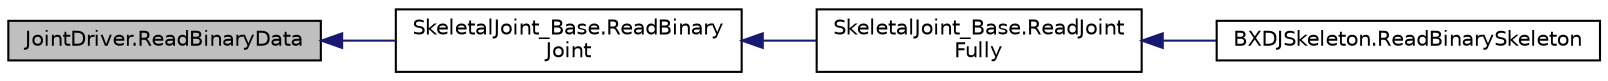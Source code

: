 digraph "JointDriver.ReadBinaryData"
{
  edge [fontname="Helvetica",fontsize="10",labelfontname="Helvetica",labelfontsize="10"];
  node [fontname="Helvetica",fontsize="10",shape=record];
  rankdir="LR";
  Node27 [label="JointDriver.ReadBinaryData",height=0.2,width=0.4,color="black", fillcolor="grey75", style="filled", fontcolor="black"];
  Node27 -> Node28 [dir="back",color="midnightblue",fontsize="10",style="solid"];
  Node28 [label="SkeletalJoint_Base.ReadBinary\lJoint",height=0.2,width=0.4,color="black", fillcolor="white", style="filled",URL="$class_skeletal_joint___base.html#a7f71e5afc3b791ffed1bd040425737ef",tooltip="Reads the backing information for this joint from the input stream. "];
  Node28 -> Node29 [dir="back",color="midnightblue",fontsize="10",style="solid"];
  Node29 [label="SkeletalJoint_Base.ReadJoint\lFully",height=0.2,width=0.4,color="black", fillcolor="white", style="filled",URL="$class_skeletal_joint___base.html#ae9f8e31a56644eb92cb901a4587a3d24",tooltip="Identifies the type of a joint, creates an instance, and reads that joint from the given input stream..."];
  Node29 -> Node30 [dir="back",color="midnightblue",fontsize="10",style="solid"];
  Node30 [label="BXDJSkeleton.ReadBinarySkeleton",height=0.2,width=0.4,color="black", fillcolor="white", style="filled",URL="$class_b_x_d_j_skeleton.html#aeacead12f7e921a9c77a588773901798",tooltip="Reads the skeleton contained in the BXDJ file specified and returns the root node for that skeleton..."];
}
